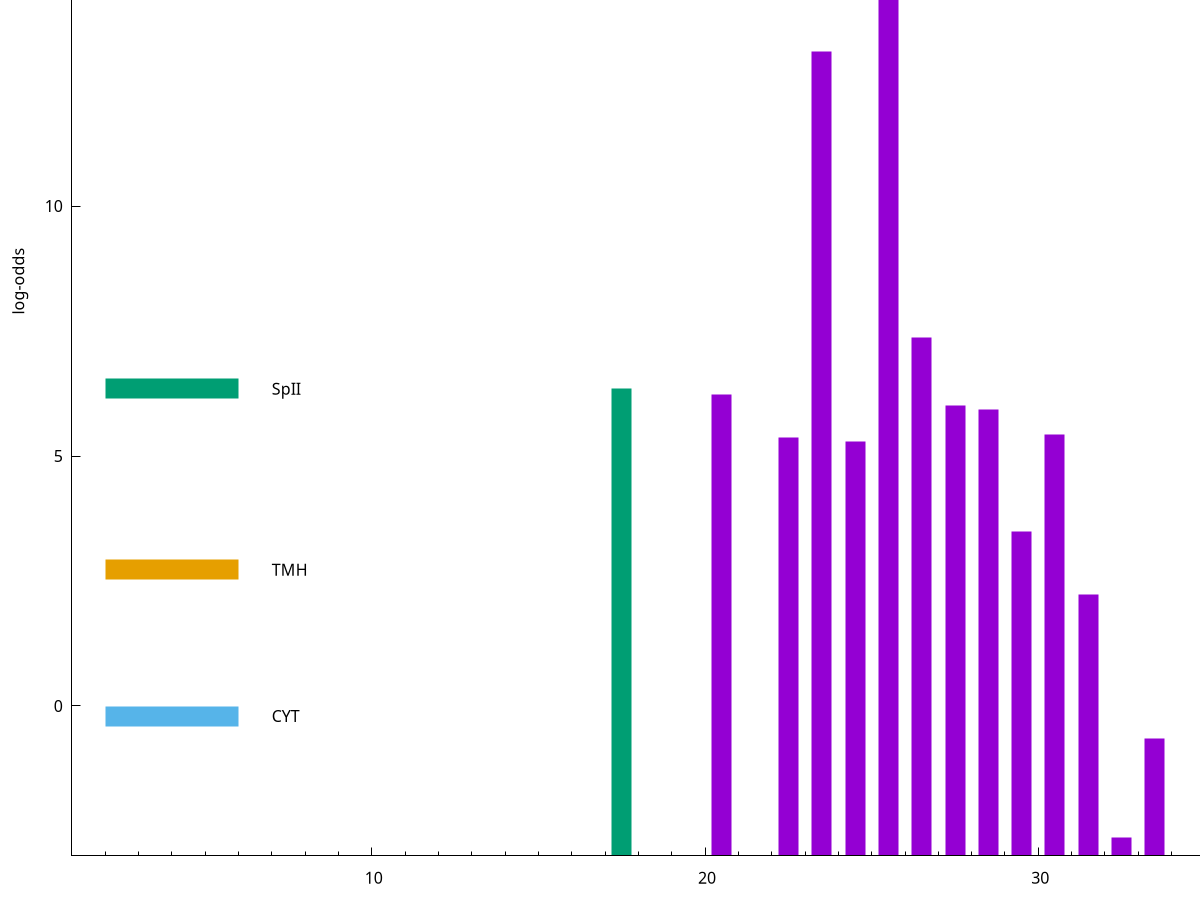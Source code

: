 set title "LipoP predictions for SRR4017890.gff"
set size 2., 1.4
set xrange [1:70] 
set mxtics 10
set yrange [-3:20]
set y2range [0:23]
set ylabel "log-odds"
set term postscript eps color solid "Helvetica" 30
set output "SRR4017890.gff3.eps"
set arrow from 2,17.4044 to 6,17.4044 nohead lt 1 lw 20
set label "SpI" at 7,17.4044
set arrow from 2,6.34734 to 6,6.34734 nohead lt 2 lw 20
set label "SpII" at 7,6.34734
set arrow from 2,2.72424 to 6,2.72424 nohead lt 4 lw 20
set label "TMH" at 7,2.72424
set arrow from 2,-0.200913 to 6,-0.200913 nohead lt 3 lw 20
set label "CYT" at 7,-0.200913
set arrow from 2,17.4044 to 6,17.4044 nohead lt 1 lw 20
set label "SpI" at 7,17.4044
# NOTE: The scores below are the log-odds scores with the threshold
# NOTE: subtracted (a hack to make gnuplot make the histogram all
# NOTE: look nice).
plot "-" axes x1y2 title "" with impulses lt 2 lw 20, "-" axes x1y2 title "" with impulses lt 1 lw 20
17.500000 9.347340
e
25.500000 20.325600
23.500000 16.087900
26.500000 10.367900
20.500000 9.226870
27.500000 9.002470
28.500000 8.940790
30.500000 8.432150
22.500000 8.361920
24.500000 8.297110
29.500000 6.485790
31.500000 5.230100
36.500000 2.360807
33.500000 2.346918
32.500000 0.366860
e
exit
